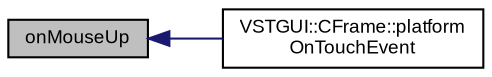 digraph "onMouseUp"
{
  bgcolor="transparent";
  edge [fontname="Arial",fontsize="9",labelfontname="Arial",labelfontsize="9"];
  node [fontname="Arial",fontsize="9",shape=record];
  rankdir="LR";
  Node1 [label="onMouseUp",height=0.2,width=0.4,color="black", fillcolor="grey75", style="filled" fontcolor="black"];
  Node1 -> Node2 [dir="back",color="midnightblue",fontsize="9",style="solid",fontname="Arial"];
  Node2 [label="VSTGUI::CFrame::platform\lOnTouchEvent",height=0.2,width=0.4,color="black",URL="$class_v_s_t_g_u_i_1_1_c_frame.html#af62869e462543dbc87743fe13362e39d"];
}
